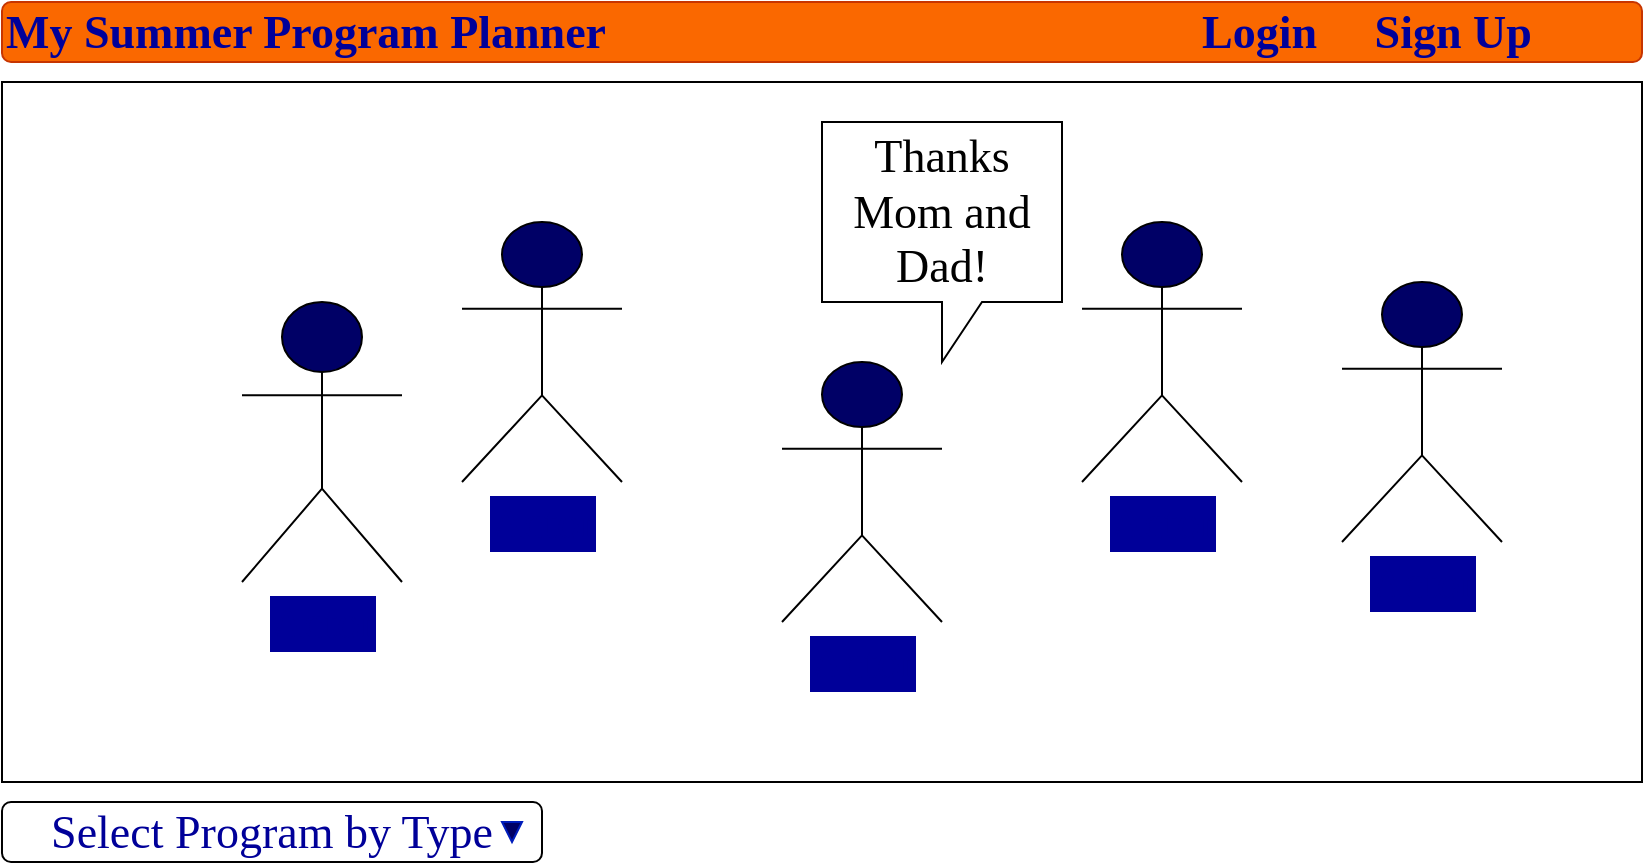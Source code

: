 <mxfile version="16.5.6" type="github"><diagram id="cvmp1-V0N3pFp7CAeT3K" name="Page-1"><mxGraphModel dx="1182" dy="600" grid="1" gridSize="10" guides="1" tooltips="1" connect="1" arrows="1" fold="1" page="1" pageScale="1" pageWidth="850" pageHeight="1100" math="0" shadow="0"><root><mxCell id="0"/><mxCell id="1" parent="0"/><mxCell id="owE2RgjQQhzwkLlDv5GW-3" value="&lt;div align=&quot;left&quot;&gt;&lt;b style=&quot;font-size: 23px&quot;&gt;&lt;font style=&quot;font-size: 23px&quot; face=&quot;Garamond&quot;&gt;My Summer Program Planner &amp;nbsp;&lt;span style=&quot;white-space: pre&quot;&gt;&amp;nbsp;&lt;/span&gt;&lt;span style=&quot;white-space: pre&quot;&gt;&lt;/span&gt;&lt;span style=&quot;white-space: pre&quot;&gt;&lt;/span&gt;&lt;span style=&quot;white-space: pre&quot;&gt;&lt;/span&gt;&lt;span style=&quot;white-space: pre&quot;&gt;&lt;/span&gt;&lt;span style=&quot;white-space: pre&quot;&gt;&lt;/span&gt;&lt;span style=&quot;white-space: pre&quot;&gt;&lt;/span&gt;&lt;span style=&quot;white-space: pre&quot;&gt;&#9;&lt;/span&gt;&lt;span style=&quot;white-space: pre&quot;&gt;&#9;&lt;/span&gt;&lt;span style=&quot;white-space: pre&quot;&gt;&#9;&lt;/span&gt;&lt;span style=&quot;white-space: pre&quot;&gt;&#9;&lt;/span&gt;&lt;span style=&quot;white-space: pre&quot;&gt;&#9;&lt;/span&gt;&lt;span style=&quot;white-space: pre&quot;&gt;&#9;&lt;/span&gt;&lt;span style=&quot;white-space: pre&quot;&gt;&#9;&lt;/span&gt;Login &amp;nbsp; &amp;nbsp; Sign Up &lt;/font&gt;&lt;/b&gt;&lt;br&gt;&lt;/div&gt;" style="rounded=1;whiteSpace=wrap;html=1;fontFamily=Verdana;align=left;labelBackgroundColor=none;labelBorderColor=none;fillColor=#fa6800;strokeColor=#C73500;fontColor=#000099;" parent="1" vertex="1"><mxGeometry x="20" y="10" width="820" height="30" as="geometry"/></mxCell><mxCell id="owE2RgjQQhzwkLlDv5GW-10" value="" style="rounded=0;whiteSpace=wrap;html=1;labelBackgroundColor=none;labelBorderColor=none;fontFamily=Garamond;fontSize=23;fontColor=#000099;" parent="1" vertex="1"><mxGeometry x="20" y="50" width="820" height="350" as="geometry"/></mxCell><mxCell id="owE2RgjQQhzwkLlDv5GW-11" value="Select Program by Type" style="rounded=1;whiteSpace=wrap;html=1;labelBackgroundColor=none;labelBorderColor=none;fontFamily=Garamond;fontSize=23;fontColor=#000099;" parent="1" vertex="1"><mxGeometry x="20" y="410" width="270" height="30" as="geometry"/></mxCell><mxCell id="owE2RgjQQhzwkLlDv5GW-13" value="" style="triangle;whiteSpace=wrap;html=1;labelBackgroundColor=#000099;labelBorderColor=none;fontFamily=Garamond;fontSize=23;fontColor=#ffffff;direction=south;fillColor=#000066;strokeColor=#001DBC;" parent="1" vertex="1"><mxGeometry x="270" y="420" width="10" height="10" as="geometry"/></mxCell><mxCell id="owE2RgjQQhzwkLlDv5GW-14" value="Actor" style="shape=umlActor;verticalLabelPosition=bottom;verticalAlign=top;html=1;outlineConnect=0;labelBackgroundColor=#000099;labelBorderColor=none;fontFamily=Garamond;fontSize=23;fontColor=#000099;fillColor=#000066;" parent="1" vertex="1"><mxGeometry x="140" y="160" width="80" height="140" as="geometry"/></mxCell><mxCell id="owE2RgjQQhzwkLlDv5GW-15" value="Actor" style="shape=umlActor;verticalLabelPosition=bottom;verticalAlign=top;html=1;outlineConnect=0;labelBackgroundColor=#000099;labelBorderColor=none;fontFamily=Garamond;fontSize=23;fontColor=#000099;fillColor=#000066;" parent="1" vertex="1"><mxGeometry x="250" y="120" width="80" height="130" as="geometry"/></mxCell><mxCell id="owE2RgjQQhzwkLlDv5GW-16" value="Actor" style="shape=umlActor;verticalLabelPosition=bottom;verticalAlign=top;html=1;outlineConnect=0;labelBackgroundColor=#000099;labelBorderColor=none;fontFamily=Garamond;fontSize=23;fontColor=#000099;fillColor=#000066;" parent="1" vertex="1"><mxGeometry x="410" y="190" width="80" height="130" as="geometry"/></mxCell><mxCell id="owE2RgjQQhzwkLlDv5GW-17" value="Actor" style="shape=umlActor;verticalLabelPosition=bottom;verticalAlign=top;html=1;outlineConnect=0;labelBackgroundColor=#000099;labelBorderColor=none;fontFamily=Garamond;fontSize=23;fontColor=#000099;fillColor=#000066;" parent="1" vertex="1"><mxGeometry x="560" y="120" width="80" height="130" as="geometry"/></mxCell><mxCell id="owE2RgjQQhzwkLlDv5GW-18" value="Actor" style="shape=umlActor;verticalLabelPosition=bottom;verticalAlign=top;html=1;outlineConnect=0;labelBackgroundColor=#000099;labelBorderColor=none;fontFamily=Garamond;fontSize=23;fontColor=#000099;fillColor=#000066;" parent="1" vertex="1"><mxGeometry x="690" y="150" width="80" height="130" as="geometry"/></mxCell><mxCell id="owE2RgjQQhzwkLlDv5GW-24" value="&lt;font&gt;&lt;span style=&quot;&quot;&gt;Thanks Mom and Dad!&lt;/span&gt;&lt;/font&gt;&lt;br&gt;&lt;span style=&quot;&quot;&gt;&lt;/span&gt;" style="shape=callout;whiteSpace=wrap;html=1;perimeter=calloutPerimeter;labelBackgroundColor=none;labelBorderColor=none;fontFamily=Garamond;fontSize=23;fontColor=#000000;fillColor=#FFFFFF;strokeColor=default;" parent="1" vertex="1"><mxGeometry x="430" y="70" width="120" height="120" as="geometry"/></mxCell></root></mxGraphModel></diagram></mxfile>